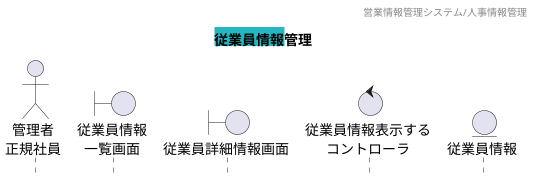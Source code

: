 @startuml シーケンス図

hide footbox
header 営業情報管理システム/人事情報管理
title <back:#25b7c0>従業員情報</back>管理

actor "管理者\n正規社員" as Act
boundary "従業員情報\n一覧画面" as StaffListSc
boundary "従業員詳細情報画面" as StaffScｍｍ
control "従業員情報表示する\nコントローラ" as StaffCl
entity "従業員情報" as StaffDB


' Act -> StaffListSc : 任意の従業員を選択し押下する
' StaffListSc -> StaffCl : 従業員詳細情報画面を要求する()
' StaffCl -> StaffDB : 従業員のデータを要求する()
' StaffCl <-- StaffDB : 従業員のデータを返す()
' StaffSc <-- StaffCl : 従業員詳細情報画面を組み立てる()
' Act <-- StaffSc : 従業員詳細情報を表示する()


@enduml
